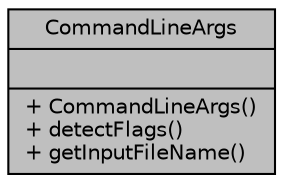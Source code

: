 digraph "CommandLineArgs"
{
 // LATEX_PDF_SIZE
  edge [fontname="Helvetica",fontsize="10",labelfontname="Helvetica",labelfontsize="10"];
  node [fontname="Helvetica",fontsize="10",shape=record];
  Node1 [label="{CommandLineArgs\n||+ CommandLineArgs()\l+ detectFlags()\l+ getInputFileName()\l}",height=0.2,width=0.4,color="black", fillcolor="grey75", style="filled", fontcolor="black",tooltip="Handles the command line arguments."];
}
